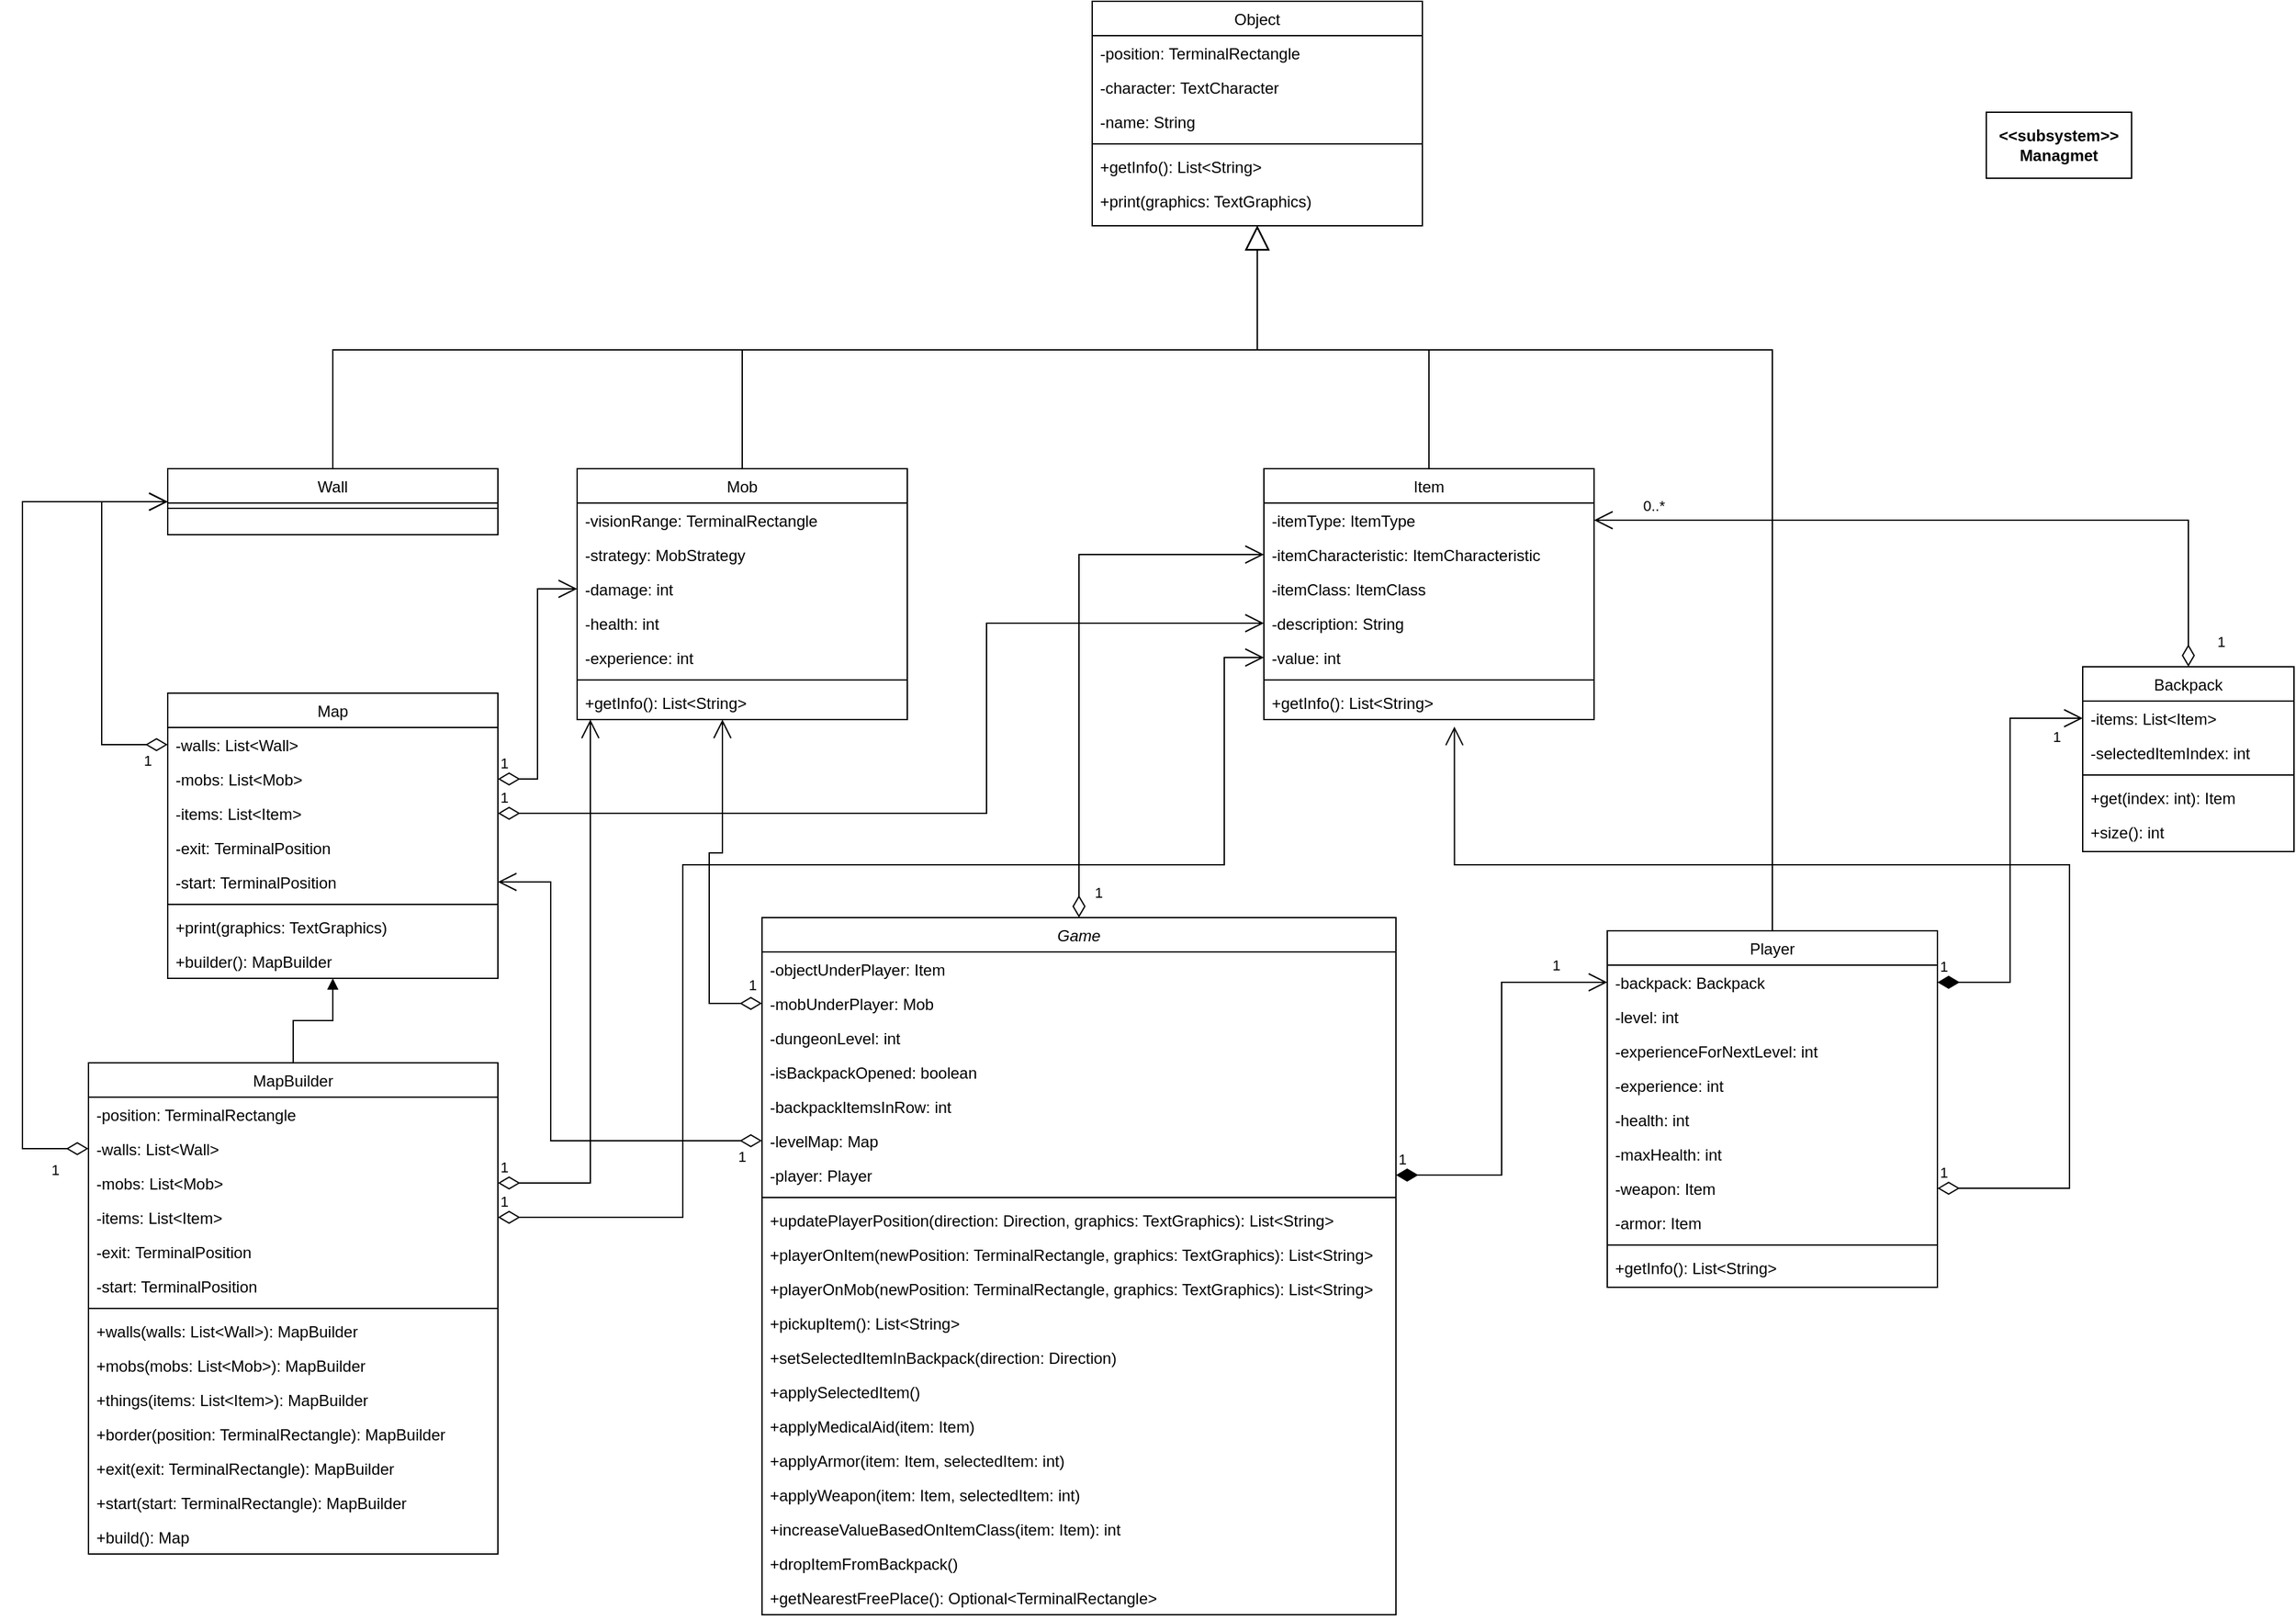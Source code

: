 <mxfile version="21.1.0" type="device">
  <diagram id="C5RBs43oDa-KdzZeNtuy" name="Page-1">
    <mxGraphModel dx="3332" dy="2547" grid="1" gridSize="10" guides="1" tooltips="1" connect="1" arrows="1" fold="1" page="1" pageScale="1" pageWidth="827" pageHeight="1169" math="0" shadow="0">
      <root>
        <mxCell id="WIyWlLk6GJQsqaUBKTNV-0" />
        <mxCell id="WIyWlLk6GJQsqaUBKTNV-1" parent="WIyWlLk6GJQsqaUBKTNV-0" />
        <mxCell id="zkfFHV4jXpPFQw0GAbJ--0" value="Game" style="swimlane;fontStyle=2;align=center;verticalAlign=top;childLayout=stackLayout;horizontal=1;startSize=26;horizontalStack=0;resizeParent=1;resizeLast=0;collapsible=1;marginBottom=0;rounded=0;shadow=0;strokeWidth=1;" parent="WIyWlLk6GJQsqaUBKTNV-1" vertex="1">
          <mxGeometry x="-100" y="110" width="480" height="528" as="geometry">
            <mxRectangle x="230" y="140" width="160" height="26" as="alternateBounds" />
          </mxGeometry>
        </mxCell>
        <mxCell id="zkfFHV4jXpPFQw0GAbJ--2" value="-objectUnderPlayer: Item" style="text;align=left;verticalAlign=top;spacingLeft=4;spacingRight=4;overflow=hidden;rotatable=0;points=[[0,0.5],[1,0.5]];portConstraint=eastwest;rounded=0;shadow=0;html=0;" parent="zkfFHV4jXpPFQw0GAbJ--0" vertex="1">
          <mxGeometry y="26" width="480" height="26" as="geometry" />
        </mxCell>
        <mxCell id="zkfFHV4jXpPFQw0GAbJ--3" value="-mobUnderPlayer: Mob" style="text;align=left;verticalAlign=top;spacingLeft=4;spacingRight=4;overflow=hidden;rotatable=0;points=[[0,0.5],[1,0.5]];portConstraint=eastwest;rounded=0;shadow=0;html=0;" parent="zkfFHV4jXpPFQw0GAbJ--0" vertex="1">
          <mxGeometry y="52" width="480" height="26" as="geometry" />
        </mxCell>
        <mxCell id="x89j7A3RA6RBQuU3h__I-33" value="-dungeonLevel: int" style="text;align=left;verticalAlign=top;spacingLeft=4;spacingRight=4;overflow=hidden;rotatable=0;points=[[0,0.5],[1,0.5]];portConstraint=eastwest;rounded=0;shadow=0;html=0;" vertex="1" parent="zkfFHV4jXpPFQw0GAbJ--0">
          <mxGeometry y="78" width="480" height="26" as="geometry" />
        </mxCell>
        <mxCell id="x89j7A3RA6RBQuU3h__I-34" value="-isBackpackOpened: boolean" style="text;align=left;verticalAlign=top;spacingLeft=4;spacingRight=4;overflow=hidden;rotatable=0;points=[[0,0.5],[1,0.5]];portConstraint=eastwest;rounded=0;shadow=0;html=0;" vertex="1" parent="zkfFHV4jXpPFQw0GAbJ--0">
          <mxGeometry y="104" width="480" height="26" as="geometry" />
        </mxCell>
        <mxCell id="x89j7A3RA6RBQuU3h__I-35" value="-backpackItemsInRow: int" style="text;align=left;verticalAlign=top;spacingLeft=4;spacingRight=4;overflow=hidden;rotatable=0;points=[[0,0.5],[1,0.5]];portConstraint=eastwest;rounded=0;shadow=0;html=0;" vertex="1" parent="zkfFHV4jXpPFQw0GAbJ--0">
          <mxGeometry y="130" width="480" height="26" as="geometry" />
        </mxCell>
        <mxCell id="x89j7A3RA6RBQuU3h__I-36" value="-levelMap: Map" style="text;align=left;verticalAlign=top;spacingLeft=4;spacingRight=4;overflow=hidden;rotatable=0;points=[[0,0.5],[1,0.5]];portConstraint=eastwest;rounded=0;shadow=0;html=0;" vertex="1" parent="zkfFHV4jXpPFQw0GAbJ--0">
          <mxGeometry y="156" width="480" height="26" as="geometry" />
        </mxCell>
        <mxCell id="zkfFHV4jXpPFQw0GAbJ--1" value="-player: Player" style="text;align=left;verticalAlign=top;spacingLeft=4;spacingRight=4;overflow=hidden;rotatable=0;points=[[0,0.5],[1,0.5]];portConstraint=eastwest;" parent="zkfFHV4jXpPFQw0GAbJ--0" vertex="1">
          <mxGeometry y="182" width="480" height="26" as="geometry" />
        </mxCell>
        <mxCell id="zkfFHV4jXpPFQw0GAbJ--4" value="" style="line;html=1;strokeWidth=1;align=left;verticalAlign=middle;spacingTop=-1;spacingLeft=3;spacingRight=3;rotatable=0;labelPosition=right;points=[];portConstraint=eastwest;" parent="zkfFHV4jXpPFQw0GAbJ--0" vertex="1">
          <mxGeometry y="208" width="480" height="8" as="geometry" />
        </mxCell>
        <mxCell id="zkfFHV4jXpPFQw0GAbJ--5" value="+updatePlayerPosition(direction: Direction, graphics: TextGraphics): List&lt;String&gt;" style="text;align=left;verticalAlign=top;spacingLeft=4;spacingRight=4;overflow=hidden;rotatable=0;points=[[0,0.5],[1,0.5]];portConstraint=eastwest;" parent="zkfFHV4jXpPFQw0GAbJ--0" vertex="1">
          <mxGeometry y="216" width="480" height="26" as="geometry" />
        </mxCell>
        <mxCell id="x89j7A3RA6RBQuU3h__I-37" value="+playerOnItem(newPosition: TerminalRectangle, graphics: TextGraphics): List&lt;String&gt;" style="text;align=left;verticalAlign=top;spacingLeft=4;spacingRight=4;overflow=hidden;rotatable=0;points=[[0,0.5],[1,0.5]];portConstraint=eastwest;" vertex="1" parent="zkfFHV4jXpPFQw0GAbJ--0">
          <mxGeometry y="242" width="480" height="26" as="geometry" />
        </mxCell>
        <mxCell id="x89j7A3RA6RBQuU3h__I-39" value="+playerOnMob(newPosition: TerminalRectangle, graphics: TextGraphics): List&lt;String&gt;" style="text;align=left;verticalAlign=top;spacingLeft=4;spacingRight=4;overflow=hidden;rotatable=0;points=[[0,0.5],[1,0.5]];portConstraint=eastwest;" vertex="1" parent="zkfFHV4jXpPFQw0GAbJ--0">
          <mxGeometry y="268" width="480" height="26" as="geometry" />
        </mxCell>
        <mxCell id="x89j7A3RA6RBQuU3h__I-38" value="+pickupItem(): List&lt;String&gt;" style="text;align=left;verticalAlign=top;spacingLeft=4;spacingRight=4;overflow=hidden;rotatable=0;points=[[0,0.5],[1,0.5]];portConstraint=eastwest;" vertex="1" parent="zkfFHV4jXpPFQw0GAbJ--0">
          <mxGeometry y="294" width="480" height="26" as="geometry" />
        </mxCell>
        <mxCell id="x89j7A3RA6RBQuU3h__I-40" value="+setSelectedItemInBackpack(direction: Direction)" style="text;align=left;verticalAlign=top;spacingLeft=4;spacingRight=4;overflow=hidden;rotatable=0;points=[[0,0.5],[1,0.5]];portConstraint=eastwest;" vertex="1" parent="zkfFHV4jXpPFQw0GAbJ--0">
          <mxGeometry y="320" width="480" height="26" as="geometry" />
        </mxCell>
        <mxCell id="x89j7A3RA6RBQuU3h__I-41" value="+applySelectedItem()" style="text;align=left;verticalAlign=top;spacingLeft=4;spacingRight=4;overflow=hidden;rotatable=0;points=[[0,0.5],[1,0.5]];portConstraint=eastwest;" vertex="1" parent="zkfFHV4jXpPFQw0GAbJ--0">
          <mxGeometry y="346" width="480" height="26" as="geometry" />
        </mxCell>
        <mxCell id="x89j7A3RA6RBQuU3h__I-42" value="+applyMedicalAid(item: Item)" style="text;align=left;verticalAlign=top;spacingLeft=4;spacingRight=4;overflow=hidden;rotatable=0;points=[[0,0.5],[1,0.5]];portConstraint=eastwest;" vertex="1" parent="zkfFHV4jXpPFQw0GAbJ--0">
          <mxGeometry y="372" width="480" height="26" as="geometry" />
        </mxCell>
        <mxCell id="x89j7A3RA6RBQuU3h__I-43" value="+applyArmor(item: Item, selectedItem: int)" style="text;align=left;verticalAlign=top;spacingLeft=4;spacingRight=4;overflow=hidden;rotatable=0;points=[[0,0.5],[1,0.5]];portConstraint=eastwest;" vertex="1" parent="zkfFHV4jXpPFQw0GAbJ--0">
          <mxGeometry y="398" width="480" height="26" as="geometry" />
        </mxCell>
        <mxCell id="x89j7A3RA6RBQuU3h__I-44" value="+applyWeapon(item: Item, selectedItem: int)" style="text;align=left;verticalAlign=top;spacingLeft=4;spacingRight=4;overflow=hidden;rotatable=0;points=[[0,0.5],[1,0.5]];portConstraint=eastwest;" vertex="1" parent="zkfFHV4jXpPFQw0GAbJ--0">
          <mxGeometry y="424" width="480" height="26" as="geometry" />
        </mxCell>
        <mxCell id="x89j7A3RA6RBQuU3h__I-45" value="+increaseValueBasedOnItemClass(item: Item): int" style="text;align=left;verticalAlign=top;spacingLeft=4;spacingRight=4;overflow=hidden;rotatable=0;points=[[0,0.5],[1,0.5]];portConstraint=eastwest;" vertex="1" parent="zkfFHV4jXpPFQw0GAbJ--0">
          <mxGeometry y="450" width="480" height="26" as="geometry" />
        </mxCell>
        <mxCell id="x89j7A3RA6RBQuU3h__I-46" value="+dropItemFromBackpack()" style="text;align=left;verticalAlign=top;spacingLeft=4;spacingRight=4;overflow=hidden;rotatable=0;points=[[0,0.5],[1,0.5]];portConstraint=eastwest;" vertex="1" parent="zkfFHV4jXpPFQw0GAbJ--0">
          <mxGeometry y="476" width="480" height="26" as="geometry" />
        </mxCell>
        <mxCell id="x89j7A3RA6RBQuU3h__I-47" value="+getNearestFreePlace(): Optional&lt;TerminalRectangle&gt;" style="text;align=left;verticalAlign=top;spacingLeft=4;spacingRight=4;overflow=hidden;rotatable=0;points=[[0,0.5],[1,0.5]];portConstraint=eastwest;" vertex="1" parent="zkfFHV4jXpPFQw0GAbJ--0">
          <mxGeometry y="502" width="480" height="26" as="geometry" />
        </mxCell>
        <mxCell id="zkfFHV4jXpPFQw0GAbJ--6" value="Item" style="swimlane;fontStyle=0;align=center;verticalAlign=top;childLayout=stackLayout;horizontal=1;startSize=26;horizontalStack=0;resizeParent=1;resizeLast=0;collapsible=1;marginBottom=0;rounded=0;shadow=0;strokeWidth=1;" parent="WIyWlLk6GJQsqaUBKTNV-1" vertex="1">
          <mxGeometry x="280" y="-230" width="250" height="190" as="geometry">
            <mxRectangle x="130" y="380" width="160" height="26" as="alternateBounds" />
          </mxGeometry>
        </mxCell>
        <mxCell id="zkfFHV4jXpPFQw0GAbJ--7" value="-itemType: ItemType" style="text;align=left;verticalAlign=top;spacingLeft=4;spacingRight=4;overflow=hidden;rotatable=0;points=[[0,0.5],[1,0.5]];portConstraint=eastwest;" parent="zkfFHV4jXpPFQw0GAbJ--6" vertex="1">
          <mxGeometry y="26" width="250" height="26" as="geometry" />
        </mxCell>
        <mxCell id="zkfFHV4jXpPFQw0GAbJ--8" value="-itemCharacteristic: ItemCharacteristic" style="text;align=left;verticalAlign=top;spacingLeft=4;spacingRight=4;overflow=hidden;rotatable=0;points=[[0,0.5],[1,0.5]];portConstraint=eastwest;rounded=0;shadow=0;html=0;" parent="zkfFHV4jXpPFQw0GAbJ--6" vertex="1">
          <mxGeometry y="52" width="250" height="26" as="geometry" />
        </mxCell>
        <mxCell id="x89j7A3RA6RBQuU3h__I-9" value="-itemClass: ItemClass" style="text;align=left;verticalAlign=top;spacingLeft=4;spacingRight=4;overflow=hidden;rotatable=0;points=[[0,0.5],[1,0.5]];portConstraint=eastwest;rounded=0;shadow=0;html=0;" vertex="1" parent="zkfFHV4jXpPFQw0GAbJ--6">
          <mxGeometry y="78" width="250" height="26" as="geometry" />
        </mxCell>
        <mxCell id="x89j7A3RA6RBQuU3h__I-10" value="-description: String" style="text;align=left;verticalAlign=top;spacingLeft=4;spacingRight=4;overflow=hidden;rotatable=0;points=[[0,0.5],[1,0.5]];portConstraint=eastwest;rounded=0;shadow=0;html=0;" vertex="1" parent="zkfFHV4jXpPFQw0GAbJ--6">
          <mxGeometry y="104" width="250" height="26" as="geometry" />
        </mxCell>
        <mxCell id="x89j7A3RA6RBQuU3h__I-11" value="-value: int" style="text;align=left;verticalAlign=top;spacingLeft=4;spacingRight=4;overflow=hidden;rotatable=0;points=[[0,0.5],[1,0.5]];portConstraint=eastwest;rounded=0;shadow=0;html=0;" vertex="1" parent="zkfFHV4jXpPFQw0GAbJ--6">
          <mxGeometry y="130" width="250" height="26" as="geometry" />
        </mxCell>
        <mxCell id="zkfFHV4jXpPFQw0GAbJ--9" value="" style="line;html=1;strokeWidth=1;align=left;verticalAlign=middle;spacingTop=-1;spacingLeft=3;spacingRight=3;rotatable=0;labelPosition=right;points=[];portConstraint=eastwest;" parent="zkfFHV4jXpPFQw0GAbJ--6" vertex="1">
          <mxGeometry y="156" width="250" height="8" as="geometry" />
        </mxCell>
        <mxCell id="zkfFHV4jXpPFQw0GAbJ--11" value="+getInfo(): List&lt;String&gt;" style="text;align=left;verticalAlign=top;spacingLeft=4;spacingRight=4;overflow=hidden;rotatable=0;points=[[0,0.5],[1,0.5]];portConstraint=eastwest;" parent="zkfFHV4jXpPFQw0GAbJ--6" vertex="1">
          <mxGeometry y="164" width="250" height="26" as="geometry" />
        </mxCell>
        <mxCell id="zkfFHV4jXpPFQw0GAbJ--13" value="Player" style="swimlane;fontStyle=0;align=center;verticalAlign=top;childLayout=stackLayout;horizontal=1;startSize=26;horizontalStack=0;resizeParent=1;resizeLast=0;collapsible=1;marginBottom=0;rounded=0;shadow=0;strokeWidth=1;" parent="WIyWlLk6GJQsqaUBKTNV-1" vertex="1">
          <mxGeometry x="540" y="120" width="250" height="270" as="geometry">
            <mxRectangle x="340" y="380" width="170" height="26" as="alternateBounds" />
          </mxGeometry>
        </mxCell>
        <mxCell id="zkfFHV4jXpPFQw0GAbJ--14" value="-backpack: Backpack" style="text;align=left;verticalAlign=top;spacingLeft=4;spacingRight=4;overflow=hidden;rotatable=0;points=[[0,0.5],[1,0.5]];portConstraint=eastwest;" parent="zkfFHV4jXpPFQw0GAbJ--13" vertex="1">
          <mxGeometry y="26" width="250" height="26" as="geometry" />
        </mxCell>
        <mxCell id="x89j7A3RA6RBQuU3h__I-12" value="-level: int" style="text;align=left;verticalAlign=top;spacingLeft=4;spacingRight=4;overflow=hidden;rotatable=0;points=[[0,0.5],[1,0.5]];portConstraint=eastwest;" vertex="1" parent="zkfFHV4jXpPFQw0GAbJ--13">
          <mxGeometry y="52" width="250" height="26" as="geometry" />
        </mxCell>
        <mxCell id="x89j7A3RA6RBQuU3h__I-13" value="-experienceForNextLevel: int" style="text;align=left;verticalAlign=top;spacingLeft=4;spacingRight=4;overflow=hidden;rotatable=0;points=[[0,0.5],[1,0.5]];portConstraint=eastwest;" vertex="1" parent="zkfFHV4jXpPFQw0GAbJ--13">
          <mxGeometry y="78" width="250" height="26" as="geometry" />
        </mxCell>
        <mxCell id="x89j7A3RA6RBQuU3h__I-14" value="-experience: int" style="text;align=left;verticalAlign=top;spacingLeft=4;spacingRight=4;overflow=hidden;rotatable=0;points=[[0,0.5],[1,0.5]];portConstraint=eastwest;" vertex="1" parent="zkfFHV4jXpPFQw0GAbJ--13">
          <mxGeometry y="104" width="250" height="26" as="geometry" />
        </mxCell>
        <mxCell id="x89j7A3RA6RBQuU3h__I-16" value="-health: int" style="text;align=left;verticalAlign=top;spacingLeft=4;spacingRight=4;overflow=hidden;rotatable=0;points=[[0,0.5],[1,0.5]];portConstraint=eastwest;" vertex="1" parent="zkfFHV4jXpPFQw0GAbJ--13">
          <mxGeometry y="130" width="250" height="26" as="geometry" />
        </mxCell>
        <mxCell id="x89j7A3RA6RBQuU3h__I-15" value="-maxHealth: int" style="text;align=left;verticalAlign=top;spacingLeft=4;spacingRight=4;overflow=hidden;rotatable=0;points=[[0,0.5],[1,0.5]];portConstraint=eastwest;" vertex="1" parent="zkfFHV4jXpPFQw0GAbJ--13">
          <mxGeometry y="156" width="250" height="26" as="geometry" />
        </mxCell>
        <mxCell id="x89j7A3RA6RBQuU3h__I-17" value="-weapon: Item" style="text;align=left;verticalAlign=top;spacingLeft=4;spacingRight=4;overflow=hidden;rotatable=0;points=[[0,0.5],[1,0.5]];portConstraint=eastwest;" vertex="1" parent="zkfFHV4jXpPFQw0GAbJ--13">
          <mxGeometry y="182" width="250" height="26" as="geometry" />
        </mxCell>
        <mxCell id="x89j7A3RA6RBQuU3h__I-18" value="-armor: Item" style="text;align=left;verticalAlign=top;spacingLeft=4;spacingRight=4;overflow=hidden;rotatable=0;points=[[0,0.5],[1,0.5]];portConstraint=eastwest;" vertex="1" parent="zkfFHV4jXpPFQw0GAbJ--13">
          <mxGeometry y="208" width="250" height="26" as="geometry" />
        </mxCell>
        <mxCell id="zkfFHV4jXpPFQw0GAbJ--15" value="" style="line;html=1;strokeWidth=1;align=left;verticalAlign=middle;spacingTop=-1;spacingLeft=3;spacingRight=3;rotatable=0;labelPosition=right;points=[];portConstraint=eastwest;" parent="zkfFHV4jXpPFQw0GAbJ--13" vertex="1">
          <mxGeometry y="234" width="250" height="8" as="geometry" />
        </mxCell>
        <mxCell id="x89j7A3RA6RBQuU3h__I-21" value="+getInfo(): List&lt;String&gt;" style="text;align=left;verticalAlign=top;spacingLeft=4;spacingRight=4;overflow=hidden;rotatable=0;points=[[0,0.5],[1,0.5]];portConstraint=eastwest;" vertex="1" parent="zkfFHV4jXpPFQw0GAbJ--13">
          <mxGeometry y="242" width="250" height="26" as="geometry" />
        </mxCell>
        <mxCell id="zkfFHV4jXpPFQw0GAbJ--17" value="Backpack" style="swimlane;fontStyle=0;align=center;verticalAlign=top;childLayout=stackLayout;horizontal=1;startSize=26;horizontalStack=0;resizeParent=1;resizeLast=0;collapsible=1;marginBottom=0;rounded=0;shadow=0;strokeWidth=1;" parent="WIyWlLk6GJQsqaUBKTNV-1" vertex="1">
          <mxGeometry x="900" y="-80" width="160" height="140" as="geometry">
            <mxRectangle x="550" y="140" width="160" height="26" as="alternateBounds" />
          </mxGeometry>
        </mxCell>
        <mxCell id="zkfFHV4jXpPFQw0GAbJ--18" value="-items: List&lt;Item&gt;" style="text;align=left;verticalAlign=top;spacingLeft=4;spacingRight=4;overflow=hidden;rotatable=0;points=[[0,0.5],[1,0.5]];portConstraint=eastwest;" parent="zkfFHV4jXpPFQw0GAbJ--17" vertex="1">
          <mxGeometry y="26" width="160" height="26" as="geometry" />
        </mxCell>
        <mxCell id="zkfFHV4jXpPFQw0GAbJ--19" value="-selectedItemIndex: int" style="text;align=left;verticalAlign=top;spacingLeft=4;spacingRight=4;overflow=hidden;rotatable=0;points=[[0,0.5],[1,0.5]];portConstraint=eastwest;rounded=0;shadow=0;html=0;" parent="zkfFHV4jXpPFQw0GAbJ--17" vertex="1">
          <mxGeometry y="52" width="160" height="26" as="geometry" />
        </mxCell>
        <mxCell id="zkfFHV4jXpPFQw0GAbJ--23" value="" style="line;html=1;strokeWidth=1;align=left;verticalAlign=middle;spacingTop=-1;spacingLeft=3;spacingRight=3;rotatable=0;labelPosition=right;points=[];portConstraint=eastwest;" parent="zkfFHV4jXpPFQw0GAbJ--17" vertex="1">
          <mxGeometry y="78" width="160" height="8" as="geometry" />
        </mxCell>
        <mxCell id="zkfFHV4jXpPFQw0GAbJ--24" value="+get(index: int): Item " style="text;align=left;verticalAlign=top;spacingLeft=4;spacingRight=4;overflow=hidden;rotatable=0;points=[[0,0.5],[1,0.5]];portConstraint=eastwest;" parent="zkfFHV4jXpPFQw0GAbJ--17" vertex="1">
          <mxGeometry y="86" width="160" height="26" as="geometry" />
        </mxCell>
        <mxCell id="zkfFHV4jXpPFQw0GAbJ--25" value="+size(): int" style="text;align=left;verticalAlign=top;spacingLeft=4;spacingRight=4;overflow=hidden;rotatable=0;points=[[0,0.5],[1,0.5]];portConstraint=eastwest;" parent="zkfFHV4jXpPFQw0GAbJ--17" vertex="1">
          <mxGeometry y="112" width="160" height="26" as="geometry" />
        </mxCell>
        <mxCell id="x89j7A3RA6RBQuU3h__I-0" value="1" style="endArrow=open;html=1;endSize=12;startArrow=diamondThin;startSize=14;startFill=1;edgeStyle=orthogonalEdgeStyle;align=left;verticalAlign=bottom;rounded=0;exitX=1;exitY=0.5;exitDx=0;exitDy=0;" edge="1" parent="WIyWlLk6GJQsqaUBKTNV-1" source="zkfFHV4jXpPFQw0GAbJ--1" target="zkfFHV4jXpPFQw0GAbJ--14">
          <mxGeometry x="-1" y="3" relative="1" as="geometry">
            <mxPoint x="390" y="350" as="sourcePoint" />
            <mxPoint x="550" y="350" as="targetPoint" />
          </mxGeometry>
        </mxCell>
        <mxCell id="x89j7A3RA6RBQuU3h__I-2" value="1" style="edgeLabel;html=1;align=center;verticalAlign=middle;resizable=0;points=[];" vertex="1" connectable="0" parent="x89j7A3RA6RBQuU3h__I-0">
          <mxGeometry x="0.742" y="1" relative="1" as="geometry">
            <mxPoint y="-12" as="offset" />
          </mxGeometry>
        </mxCell>
        <mxCell id="x89j7A3RA6RBQuU3h__I-1" value="1" style="endArrow=open;html=1;endSize=12;startArrow=diamondThin;startSize=14;startFill=1;edgeStyle=orthogonalEdgeStyle;align=left;verticalAlign=bottom;rounded=0;exitX=1;exitY=0.5;exitDx=0;exitDy=0;entryX=0;entryY=0.5;entryDx=0;entryDy=0;" edge="1" parent="WIyWlLk6GJQsqaUBKTNV-1" source="zkfFHV4jXpPFQw0GAbJ--14" target="zkfFHV4jXpPFQw0GAbJ--18">
          <mxGeometry x="-1" y="3" relative="1" as="geometry">
            <mxPoint x="800" y="310" as="sourcePoint" />
            <mxPoint x="960" y="310" as="targetPoint" />
          </mxGeometry>
        </mxCell>
        <mxCell id="x89j7A3RA6RBQuU3h__I-3" value="1" style="edgeLabel;html=1;align=center;verticalAlign=middle;resizable=0;points=[];" vertex="1" connectable="0" parent="x89j7A3RA6RBQuU3h__I-1">
          <mxGeometry x="0.307" y="3" relative="1" as="geometry">
            <mxPoint x="38" y="-39" as="offset" />
          </mxGeometry>
        </mxCell>
        <mxCell id="x89j7A3RA6RBQuU3h__I-7" value="1" style="endArrow=open;html=1;endSize=12;startArrow=diamondThin;startSize=14;startFill=0;edgeStyle=orthogonalEdgeStyle;align=left;verticalAlign=bottom;rounded=0;exitX=0.5;exitY=0;exitDx=0;exitDy=0;entryX=1;entryY=0.5;entryDx=0;entryDy=0;" edge="1" parent="WIyWlLk6GJQsqaUBKTNV-1" source="zkfFHV4jXpPFQw0GAbJ--17" target="zkfFHV4jXpPFQw0GAbJ--7">
          <mxGeometry x="-0.964" y="-20" relative="1" as="geometry">
            <mxPoint x="1180" y="450" as="sourcePoint" />
            <mxPoint x="1340" y="450" as="targetPoint" />
            <Array as="points">
              <mxPoint x="980" y="-191" />
            </Array>
            <mxPoint as="offset" />
          </mxGeometry>
        </mxCell>
        <mxCell id="x89j7A3RA6RBQuU3h__I-8" value="0..*" style="edgeLabel;html=1;align=center;verticalAlign=middle;resizable=0;points=[];" vertex="1" connectable="0" parent="x89j7A3RA6RBQuU3h__I-7">
          <mxGeometry x="0.8" y="1" relative="1" as="geometry">
            <mxPoint x="-11" y="-12" as="offset" />
          </mxGeometry>
        </mxCell>
        <mxCell id="x89j7A3RA6RBQuU3h__I-19" value="1" style="endArrow=open;html=1;endSize=12;startArrow=diamondThin;startSize=14;startFill=0;edgeStyle=orthogonalEdgeStyle;align=left;verticalAlign=bottom;rounded=0;exitX=1;exitY=0.5;exitDx=0;exitDy=0;entryX=0.577;entryY=1.205;entryDx=0;entryDy=0;entryPerimeter=0;" edge="1" parent="WIyWlLk6GJQsqaUBKTNV-1" source="x89j7A3RA6RBQuU3h__I-17" target="zkfFHV4jXpPFQw0GAbJ--11">
          <mxGeometry x="-1" y="3" relative="1" as="geometry">
            <mxPoint x="900" y="110" as="sourcePoint" />
            <mxPoint x="560" y="20" as="targetPoint" />
            <Array as="points">
              <mxPoint x="890" y="315" />
              <mxPoint x="890" y="70" />
              <mxPoint x="424" y="70" />
            </Array>
          </mxGeometry>
        </mxCell>
        <mxCell id="x89j7A3RA6RBQuU3h__I-55" value="1" style="endArrow=open;html=1;endSize=12;startArrow=diamondThin;startSize=14;startFill=0;edgeStyle=orthogonalEdgeStyle;align=left;verticalAlign=bottom;rounded=0;entryX=0;entryY=0.5;entryDx=0;entryDy=0;" edge="1" parent="WIyWlLk6GJQsqaUBKTNV-1" source="zkfFHV4jXpPFQw0GAbJ--0" target="zkfFHV4jXpPFQw0GAbJ--8">
          <mxGeometry x="-0.952" y="-10" relative="1" as="geometry">
            <mxPoint x="50" y="-70" as="sourcePoint" />
            <mxPoint x="210" y="-70" as="targetPoint" />
            <mxPoint as="offset" />
          </mxGeometry>
        </mxCell>
        <mxCell id="x89j7A3RA6RBQuU3h__I-56" value="Object" style="swimlane;fontStyle=0;align=center;verticalAlign=top;childLayout=stackLayout;horizontal=1;startSize=26;horizontalStack=0;resizeParent=1;resizeLast=0;collapsible=1;marginBottom=0;rounded=0;shadow=0;strokeWidth=1;" vertex="1" parent="WIyWlLk6GJQsqaUBKTNV-1">
          <mxGeometry x="150" y="-584" width="250" height="170" as="geometry">
            <mxRectangle x="130" y="380" width="160" height="26" as="alternateBounds" />
          </mxGeometry>
        </mxCell>
        <mxCell id="x89j7A3RA6RBQuU3h__I-57" value="-position: TerminalRectangle" style="text;align=left;verticalAlign=top;spacingLeft=4;spacingRight=4;overflow=hidden;rotatable=0;points=[[0,0.5],[1,0.5]];portConstraint=eastwest;" vertex="1" parent="x89j7A3RA6RBQuU3h__I-56">
          <mxGeometry y="26" width="250" height="26" as="geometry" />
        </mxCell>
        <mxCell id="x89j7A3RA6RBQuU3h__I-58" value="-character: TextCharacter" style="text;align=left;verticalAlign=top;spacingLeft=4;spacingRight=4;overflow=hidden;rotatable=0;points=[[0,0.5],[1,0.5]];portConstraint=eastwest;rounded=0;shadow=0;html=0;" vertex="1" parent="x89j7A3RA6RBQuU3h__I-56">
          <mxGeometry y="52" width="250" height="26" as="geometry" />
        </mxCell>
        <mxCell id="x89j7A3RA6RBQuU3h__I-59" value="-name: String" style="text;align=left;verticalAlign=top;spacingLeft=4;spacingRight=4;overflow=hidden;rotatable=0;points=[[0,0.5],[1,0.5]];portConstraint=eastwest;rounded=0;shadow=0;html=0;" vertex="1" parent="x89j7A3RA6RBQuU3h__I-56">
          <mxGeometry y="78" width="250" height="26" as="geometry" />
        </mxCell>
        <mxCell id="x89j7A3RA6RBQuU3h__I-62" value="" style="line;html=1;strokeWidth=1;align=left;verticalAlign=middle;spacingTop=-1;spacingLeft=3;spacingRight=3;rotatable=0;labelPosition=right;points=[];portConstraint=eastwest;" vertex="1" parent="x89j7A3RA6RBQuU3h__I-56">
          <mxGeometry y="104" width="250" height="8" as="geometry" />
        </mxCell>
        <mxCell id="x89j7A3RA6RBQuU3h__I-63" value="+getInfo(): List&lt;String&gt;" style="text;align=left;verticalAlign=top;spacingLeft=4;spacingRight=4;overflow=hidden;rotatable=0;points=[[0,0.5],[1,0.5]];portConstraint=eastwest;" vertex="1" parent="x89j7A3RA6RBQuU3h__I-56">
          <mxGeometry y="112" width="250" height="26" as="geometry" />
        </mxCell>
        <mxCell id="x89j7A3RA6RBQuU3h__I-64" value="+print(graphics: TextGraphics)" style="text;align=left;verticalAlign=top;spacingLeft=4;spacingRight=4;overflow=hidden;rotatable=0;points=[[0,0.5],[1,0.5]];portConstraint=eastwest;" vertex="1" parent="x89j7A3RA6RBQuU3h__I-56">
          <mxGeometry y="138" width="250" height="26" as="geometry" />
        </mxCell>
        <mxCell id="x89j7A3RA6RBQuU3h__I-65" value="" style="endArrow=block;endSize=16;endFill=0;html=1;rounded=0;entryX=0.5;entryY=1;entryDx=0;entryDy=0;exitX=0.5;exitY=0;exitDx=0;exitDy=0;" edge="1" parent="WIyWlLk6GJQsqaUBKTNV-1" source="zkfFHV4jXpPFQw0GAbJ--6" target="x89j7A3RA6RBQuU3h__I-56">
          <mxGeometry width="160" relative="1" as="geometry">
            <mxPoint x="470" y="-350" as="sourcePoint" />
            <mxPoint x="630" y="-350" as="targetPoint" />
            <Array as="points">
              <mxPoint x="405" y="-320" />
              <mxPoint x="275" y="-320" />
            </Array>
          </mxGeometry>
        </mxCell>
        <mxCell id="x89j7A3RA6RBQuU3h__I-66" value="" style="endArrow=block;endSize=16;endFill=0;html=1;rounded=0;entryX=0.5;entryY=1;entryDx=0;entryDy=0;exitX=0.5;exitY=0;exitDx=0;exitDy=0;" edge="1" parent="WIyWlLk6GJQsqaUBKTNV-1" source="zkfFHV4jXpPFQw0GAbJ--13" target="x89j7A3RA6RBQuU3h__I-56">
          <mxGeometry width="160" relative="1" as="geometry">
            <mxPoint x="415" y="-220" as="sourcePoint" />
            <mxPoint x="785" y="-410" as="targetPoint" />
            <Array as="points">
              <mxPoint x="665" y="-320" />
              <mxPoint x="275" y="-320" />
            </Array>
          </mxGeometry>
        </mxCell>
        <mxCell id="x89j7A3RA6RBQuU3h__I-67" value="Mob" style="swimlane;fontStyle=0;align=center;verticalAlign=top;childLayout=stackLayout;horizontal=1;startSize=26;horizontalStack=0;resizeParent=1;resizeLast=0;collapsible=1;marginBottom=0;rounded=0;shadow=0;strokeWidth=1;" vertex="1" parent="WIyWlLk6GJQsqaUBKTNV-1">
          <mxGeometry x="-240" y="-230" width="250" height="190" as="geometry">
            <mxRectangle x="130" y="380" width="160" height="26" as="alternateBounds" />
          </mxGeometry>
        </mxCell>
        <mxCell id="x89j7A3RA6RBQuU3h__I-68" value="-visionRange: TerminalRectangle" style="text;align=left;verticalAlign=top;spacingLeft=4;spacingRight=4;overflow=hidden;rotatable=0;points=[[0,0.5],[1,0.5]];portConstraint=eastwest;" vertex="1" parent="x89j7A3RA6RBQuU3h__I-67">
          <mxGeometry y="26" width="250" height="26" as="geometry" />
        </mxCell>
        <mxCell id="x89j7A3RA6RBQuU3h__I-69" value="-strategy: MobStrategy" style="text;align=left;verticalAlign=top;spacingLeft=4;spacingRight=4;overflow=hidden;rotatable=0;points=[[0,0.5],[1,0.5]];portConstraint=eastwest;rounded=0;shadow=0;html=0;" vertex="1" parent="x89j7A3RA6RBQuU3h__I-67">
          <mxGeometry y="52" width="250" height="26" as="geometry" />
        </mxCell>
        <mxCell id="x89j7A3RA6RBQuU3h__I-70" value="-damage: int" style="text;align=left;verticalAlign=top;spacingLeft=4;spacingRight=4;overflow=hidden;rotatable=0;points=[[0,0.5],[1,0.5]];portConstraint=eastwest;rounded=0;shadow=0;html=0;" vertex="1" parent="x89j7A3RA6RBQuU3h__I-67">
          <mxGeometry y="78" width="250" height="26" as="geometry" />
        </mxCell>
        <mxCell id="x89j7A3RA6RBQuU3h__I-74" value="-health: int" style="text;align=left;verticalAlign=top;spacingLeft=4;spacingRight=4;overflow=hidden;rotatable=0;points=[[0,0.5],[1,0.5]];portConstraint=eastwest;rounded=0;shadow=0;html=0;" vertex="1" parent="x89j7A3RA6RBQuU3h__I-67">
          <mxGeometry y="104" width="250" height="26" as="geometry" />
        </mxCell>
        <mxCell id="x89j7A3RA6RBQuU3h__I-75" value="-experience: int" style="text;align=left;verticalAlign=top;spacingLeft=4;spacingRight=4;overflow=hidden;rotatable=0;points=[[0,0.5],[1,0.5]];portConstraint=eastwest;rounded=0;shadow=0;html=0;" vertex="1" parent="x89j7A3RA6RBQuU3h__I-67">
          <mxGeometry y="130" width="250" height="26" as="geometry" />
        </mxCell>
        <mxCell id="x89j7A3RA6RBQuU3h__I-71" value="" style="line;html=1;strokeWidth=1;align=left;verticalAlign=middle;spacingTop=-1;spacingLeft=3;spacingRight=3;rotatable=0;labelPosition=right;points=[];portConstraint=eastwest;" vertex="1" parent="x89j7A3RA6RBQuU3h__I-67">
          <mxGeometry y="156" width="250" height="8" as="geometry" />
        </mxCell>
        <mxCell id="x89j7A3RA6RBQuU3h__I-72" value="+getInfo(): List&lt;String&gt;" style="text;align=left;verticalAlign=top;spacingLeft=4;spacingRight=4;overflow=hidden;rotatable=0;points=[[0,0.5],[1,0.5]];portConstraint=eastwest;" vertex="1" parent="x89j7A3RA6RBQuU3h__I-67">
          <mxGeometry y="164" width="250" height="26" as="geometry" />
        </mxCell>
        <mxCell id="x89j7A3RA6RBQuU3h__I-76" value="1" style="endArrow=open;html=1;endSize=12;startArrow=diamondThin;startSize=14;startFill=0;edgeStyle=orthogonalEdgeStyle;align=left;verticalAlign=bottom;rounded=0;exitX=0;exitY=0.5;exitDx=0;exitDy=0;" edge="1" parent="WIyWlLk6GJQsqaUBKTNV-1" source="zkfFHV4jXpPFQw0GAbJ--3">
          <mxGeometry x="-0.899" y="-5" relative="1" as="geometry">
            <mxPoint x="-250" y="50" as="sourcePoint" />
            <mxPoint x="-130" y="-40" as="targetPoint" />
            <Array as="points">
              <mxPoint x="-140" y="175" />
              <mxPoint x="-140" y="61" />
              <mxPoint x="-130" y="61" />
            </Array>
            <mxPoint x="1" as="offset" />
          </mxGeometry>
        </mxCell>
        <mxCell id="x89j7A3RA6RBQuU3h__I-78" value="" style="endArrow=block;endSize=16;endFill=0;html=1;rounded=0;exitX=0.5;exitY=0;exitDx=0;exitDy=0;entryX=0.5;entryY=1;entryDx=0;entryDy=0;" edge="1" parent="WIyWlLk6GJQsqaUBKTNV-1" source="x89j7A3RA6RBQuU3h__I-67" target="x89j7A3RA6RBQuU3h__I-56">
          <mxGeometry width="160" relative="1" as="geometry">
            <mxPoint x="415" y="-220" as="sourcePoint" />
            <mxPoint x="810" y="-410" as="targetPoint" />
            <Array as="points">
              <mxPoint x="-115" y="-320" />
              <mxPoint x="275" y="-320" />
            </Array>
          </mxGeometry>
        </mxCell>
        <mxCell id="x89j7A3RA6RBQuU3h__I-79" value="Wall" style="swimlane;fontStyle=0;align=center;verticalAlign=top;childLayout=stackLayout;horizontal=1;startSize=26;horizontalStack=0;resizeParent=1;resizeLast=0;collapsible=1;marginBottom=0;rounded=0;shadow=0;strokeWidth=1;" vertex="1" parent="WIyWlLk6GJQsqaUBKTNV-1">
          <mxGeometry x="-550" y="-230" width="250" height="50" as="geometry">
            <mxRectangle x="130" y="380" width="160" height="26" as="alternateBounds" />
          </mxGeometry>
        </mxCell>
        <mxCell id="x89j7A3RA6RBQuU3h__I-85" value="" style="line;html=1;strokeWidth=1;align=left;verticalAlign=middle;spacingTop=-1;spacingLeft=3;spacingRight=3;rotatable=0;labelPosition=right;points=[];portConstraint=eastwest;" vertex="1" parent="x89j7A3RA6RBQuU3h__I-79">
          <mxGeometry y="26" width="250" height="8" as="geometry" />
        </mxCell>
        <mxCell id="x89j7A3RA6RBQuU3h__I-87" value="" style="endArrow=block;endSize=16;endFill=0;html=1;rounded=0;exitX=0.5;exitY=0;exitDx=0;exitDy=0;entryX=0.5;entryY=1;entryDx=0;entryDy=0;" edge="1" parent="WIyWlLk6GJQsqaUBKTNV-1" source="x89j7A3RA6RBQuU3h__I-79" target="x89j7A3RA6RBQuU3h__I-56">
          <mxGeometry width="160" relative="1" as="geometry">
            <mxPoint x="-105" y="-220" as="sourcePoint" />
            <mxPoint x="230" y="-390" as="targetPoint" />
            <Array as="points">
              <mxPoint x="-425" y="-320" />
              <mxPoint x="275" y="-320" />
            </Array>
          </mxGeometry>
        </mxCell>
        <mxCell id="x89j7A3RA6RBQuU3h__I-88" value="Map" style="swimlane;fontStyle=0;align=center;verticalAlign=top;childLayout=stackLayout;horizontal=1;startSize=26;horizontalStack=0;resizeParent=1;resizeLast=0;collapsible=1;marginBottom=0;rounded=0;shadow=0;strokeWidth=1;" vertex="1" parent="WIyWlLk6GJQsqaUBKTNV-1">
          <mxGeometry x="-550" y="-60" width="250" height="216" as="geometry">
            <mxRectangle x="130" y="380" width="160" height="26" as="alternateBounds" />
          </mxGeometry>
        </mxCell>
        <mxCell id="x89j7A3RA6RBQuU3h__I-89" value="-walls: List&lt;Wall&gt;" style="text;align=left;verticalAlign=top;spacingLeft=4;spacingRight=4;overflow=hidden;rotatable=0;points=[[0,0.5],[1,0.5]];portConstraint=eastwest;" vertex="1" parent="x89j7A3RA6RBQuU3h__I-88">
          <mxGeometry y="26" width="250" height="26" as="geometry" />
        </mxCell>
        <mxCell id="x89j7A3RA6RBQuU3h__I-90" value="-mobs: List&lt;Mob&gt;" style="text;align=left;verticalAlign=top;spacingLeft=4;spacingRight=4;overflow=hidden;rotatable=0;points=[[0,0.5],[1,0.5]];portConstraint=eastwest;rounded=0;shadow=0;html=0;" vertex="1" parent="x89j7A3RA6RBQuU3h__I-88">
          <mxGeometry y="52" width="250" height="26" as="geometry" />
        </mxCell>
        <mxCell id="x89j7A3RA6RBQuU3h__I-91" value="-items: List&lt;Item&gt;" style="text;align=left;verticalAlign=top;spacingLeft=4;spacingRight=4;overflow=hidden;rotatable=0;points=[[0,0.5],[1,0.5]];portConstraint=eastwest;rounded=0;shadow=0;html=0;" vertex="1" parent="x89j7A3RA6RBQuU3h__I-88">
          <mxGeometry y="78" width="250" height="26" as="geometry" />
        </mxCell>
        <mxCell id="x89j7A3RA6RBQuU3h__I-92" value="-exit: TerminalPosition" style="text;align=left;verticalAlign=top;spacingLeft=4;spacingRight=4;overflow=hidden;rotatable=0;points=[[0,0.5],[1,0.5]];portConstraint=eastwest;rounded=0;shadow=0;html=0;" vertex="1" parent="x89j7A3RA6RBQuU3h__I-88">
          <mxGeometry y="104" width="250" height="26" as="geometry" />
        </mxCell>
        <mxCell id="x89j7A3RA6RBQuU3h__I-93" value="-start: TerminalPosition" style="text;align=left;verticalAlign=top;spacingLeft=4;spacingRight=4;overflow=hidden;rotatable=0;points=[[0,0.5],[1,0.5]];portConstraint=eastwest;rounded=0;shadow=0;html=0;" vertex="1" parent="x89j7A3RA6RBQuU3h__I-88">
          <mxGeometry y="130" width="250" height="26" as="geometry" />
        </mxCell>
        <mxCell id="x89j7A3RA6RBQuU3h__I-94" value="" style="line;html=1;strokeWidth=1;align=left;verticalAlign=middle;spacingTop=-1;spacingLeft=3;spacingRight=3;rotatable=0;labelPosition=right;points=[];portConstraint=eastwest;" vertex="1" parent="x89j7A3RA6RBQuU3h__I-88">
          <mxGeometry y="156" width="250" height="8" as="geometry" />
        </mxCell>
        <mxCell id="x89j7A3RA6RBQuU3h__I-95" value="+print(graphics: TextGraphics)" style="text;align=left;verticalAlign=top;spacingLeft=4;spacingRight=4;overflow=hidden;rotatable=0;points=[[0,0.5],[1,0.5]];portConstraint=eastwest;" vertex="1" parent="x89j7A3RA6RBQuU3h__I-88">
          <mxGeometry y="164" width="250" height="26" as="geometry" />
        </mxCell>
        <mxCell id="x89j7A3RA6RBQuU3h__I-109" value="+builder(): MapBuilder" style="text;align=left;verticalAlign=top;spacingLeft=4;spacingRight=4;overflow=hidden;rotatable=0;points=[[0,0.5],[1,0.5]];portConstraint=eastwest;" vertex="1" parent="x89j7A3RA6RBQuU3h__I-88">
          <mxGeometry y="190" width="250" height="26" as="geometry" />
        </mxCell>
        <mxCell id="x89j7A3RA6RBQuU3h__I-98" value="1" style="endArrow=open;html=1;endSize=12;startArrow=diamondThin;startSize=14;startFill=0;edgeStyle=orthogonalEdgeStyle;align=left;verticalAlign=bottom;rounded=0;exitX=1;exitY=0.5;exitDx=0;exitDy=0;entryX=0;entryY=0.5;entryDx=0;entryDy=0;" edge="1" parent="WIyWlLk6GJQsqaUBKTNV-1" source="x89j7A3RA6RBQuU3h__I-91" target="x89j7A3RA6RBQuU3h__I-10">
          <mxGeometry x="-1" y="3" relative="1" as="geometry">
            <mxPoint x="-350" y="250" as="sourcePoint" />
            <mxPoint x="-190" y="250" as="targetPoint" />
            <Array as="points">
              <mxPoint x="70" y="31" />
              <mxPoint x="70" y="-113" />
            </Array>
          </mxGeometry>
        </mxCell>
        <mxCell id="x89j7A3RA6RBQuU3h__I-100" value="MapBuilder" style="swimlane;fontStyle=0;align=center;verticalAlign=top;childLayout=stackLayout;horizontal=1;startSize=26;horizontalStack=0;resizeParent=1;resizeLast=0;collapsible=1;marginBottom=0;rounded=0;shadow=0;strokeWidth=1;" vertex="1" parent="WIyWlLk6GJQsqaUBKTNV-1">
          <mxGeometry x="-610" y="220" width="310" height="372" as="geometry">
            <mxRectangle x="130" y="380" width="160" height="26" as="alternateBounds" />
          </mxGeometry>
        </mxCell>
        <mxCell id="x89j7A3RA6RBQuU3h__I-101" value="-position: TerminalRectangle" style="text;align=left;verticalAlign=top;spacingLeft=4;spacingRight=4;overflow=hidden;rotatable=0;points=[[0,0.5],[1,0.5]];portConstraint=eastwest;" vertex="1" parent="x89j7A3RA6RBQuU3h__I-100">
          <mxGeometry y="26" width="310" height="26" as="geometry" />
        </mxCell>
        <mxCell id="x89j7A3RA6RBQuU3h__I-113" value="-walls: List&lt;Wall&gt;" style="text;align=left;verticalAlign=top;spacingLeft=4;spacingRight=4;overflow=hidden;rotatable=0;points=[[0,0.5],[1,0.5]];portConstraint=eastwest;" vertex="1" parent="x89j7A3RA6RBQuU3h__I-100">
          <mxGeometry y="52" width="310" height="26" as="geometry" />
        </mxCell>
        <mxCell id="x89j7A3RA6RBQuU3h__I-102" value="-mobs: List&lt;Mob&gt;" style="text;align=left;verticalAlign=top;spacingLeft=4;spacingRight=4;overflow=hidden;rotatable=0;points=[[0,0.5],[1,0.5]];portConstraint=eastwest;rounded=0;shadow=0;html=0;" vertex="1" parent="x89j7A3RA6RBQuU3h__I-100">
          <mxGeometry y="78" width="310" height="26" as="geometry" />
        </mxCell>
        <mxCell id="x89j7A3RA6RBQuU3h__I-103" value="-items: List&lt;Item&gt;" style="text;align=left;verticalAlign=top;spacingLeft=4;spacingRight=4;overflow=hidden;rotatable=0;points=[[0,0.5],[1,0.5]];portConstraint=eastwest;rounded=0;shadow=0;html=0;" vertex="1" parent="x89j7A3RA6RBQuU3h__I-100">
          <mxGeometry y="104" width="310" height="26" as="geometry" />
        </mxCell>
        <mxCell id="x89j7A3RA6RBQuU3h__I-104" value="-exit: TerminalPosition" style="text;align=left;verticalAlign=top;spacingLeft=4;spacingRight=4;overflow=hidden;rotatable=0;points=[[0,0.5],[1,0.5]];portConstraint=eastwest;rounded=0;shadow=0;html=0;" vertex="1" parent="x89j7A3RA6RBQuU3h__I-100">
          <mxGeometry y="130" width="310" height="26" as="geometry" />
        </mxCell>
        <mxCell id="x89j7A3RA6RBQuU3h__I-105" value="-start: TerminalPosition" style="text;align=left;verticalAlign=top;spacingLeft=4;spacingRight=4;overflow=hidden;rotatable=0;points=[[0,0.5],[1,0.5]];portConstraint=eastwest;rounded=0;shadow=0;html=0;" vertex="1" parent="x89j7A3RA6RBQuU3h__I-100">
          <mxGeometry y="156" width="310" height="26" as="geometry" />
        </mxCell>
        <mxCell id="x89j7A3RA6RBQuU3h__I-106" value="" style="line;html=1;strokeWidth=1;align=left;verticalAlign=middle;spacingTop=-1;spacingLeft=3;spacingRight=3;rotatable=0;labelPosition=right;points=[];portConstraint=eastwest;" vertex="1" parent="x89j7A3RA6RBQuU3h__I-100">
          <mxGeometry y="182" width="310" height="8" as="geometry" />
        </mxCell>
        <mxCell id="x89j7A3RA6RBQuU3h__I-107" value="+walls(walls: List&lt;Wall&gt;): MapBuilder" style="text;align=left;verticalAlign=top;spacingLeft=4;spacingRight=4;overflow=hidden;rotatable=0;points=[[0,0.5],[1,0.5]];portConstraint=eastwest;" vertex="1" parent="x89j7A3RA6RBQuU3h__I-100">
          <mxGeometry y="190" width="310" height="26" as="geometry" />
        </mxCell>
        <mxCell id="x89j7A3RA6RBQuU3h__I-114" value="+mobs(mobs: List&lt;Mob&gt;): MapBuilder" style="text;align=left;verticalAlign=top;spacingLeft=4;spacingRight=4;overflow=hidden;rotatable=0;points=[[0,0.5],[1,0.5]];portConstraint=eastwest;" vertex="1" parent="x89j7A3RA6RBQuU3h__I-100">
          <mxGeometry y="216" width="310" height="26" as="geometry" />
        </mxCell>
        <mxCell id="x89j7A3RA6RBQuU3h__I-115" value="+things(items: List&lt;Item&gt;): MapBuilder" style="text;align=left;verticalAlign=top;spacingLeft=4;spacingRight=4;overflow=hidden;rotatable=0;points=[[0,0.5],[1,0.5]];portConstraint=eastwest;" vertex="1" parent="x89j7A3RA6RBQuU3h__I-100">
          <mxGeometry y="242" width="310" height="26" as="geometry" />
        </mxCell>
        <mxCell id="x89j7A3RA6RBQuU3h__I-116" value="+border(position: TerminalRectangle): MapBuilder" style="text;align=left;verticalAlign=top;spacingLeft=4;spacingRight=4;overflow=hidden;rotatable=0;points=[[0,0.5],[1,0.5]];portConstraint=eastwest;" vertex="1" parent="x89j7A3RA6RBQuU3h__I-100">
          <mxGeometry y="268" width="310" height="26" as="geometry" />
        </mxCell>
        <mxCell id="x89j7A3RA6RBQuU3h__I-117" value="+exit(exit: TerminalRectangle): MapBuilder" style="text;align=left;verticalAlign=top;spacingLeft=4;spacingRight=4;overflow=hidden;rotatable=0;points=[[0,0.5],[1,0.5]];portConstraint=eastwest;" vertex="1" parent="x89j7A3RA6RBQuU3h__I-100">
          <mxGeometry y="294" width="310" height="26" as="geometry" />
        </mxCell>
        <mxCell id="x89j7A3RA6RBQuU3h__I-119" value="+start(start: TerminalRectangle): MapBuilder" style="text;align=left;verticalAlign=top;spacingLeft=4;spacingRight=4;overflow=hidden;rotatable=0;points=[[0,0.5],[1,0.5]];portConstraint=eastwest;" vertex="1" parent="x89j7A3RA6RBQuU3h__I-100">
          <mxGeometry y="320" width="310" height="26" as="geometry" />
        </mxCell>
        <mxCell id="x89j7A3RA6RBQuU3h__I-118" value="+build(): Map" style="text;align=left;verticalAlign=top;spacingLeft=4;spacingRight=4;overflow=hidden;rotatable=0;points=[[0,0.5],[1,0.5]];portConstraint=eastwest;" vertex="1" parent="x89j7A3RA6RBQuU3h__I-100">
          <mxGeometry y="346" width="310" height="26" as="geometry" />
        </mxCell>
        <mxCell id="x89j7A3RA6RBQuU3h__I-108" value="" style="html=1;verticalAlign=bottom;endArrow=block;edgeStyle=elbowEdgeStyle;elbow=vertical;curved=0;rounded=0;exitX=0.5;exitY=0;exitDx=0;exitDy=0;" edge="1" parent="WIyWlLk6GJQsqaUBKTNV-1" source="x89j7A3RA6RBQuU3h__I-100" target="x89j7A3RA6RBQuU3h__I-88">
          <mxGeometry x="-0.139" y="137" width="80" relative="1" as="geometry">
            <mxPoint x="-600" y="220" as="sourcePoint" />
            <mxPoint x="-520" y="220" as="targetPoint" />
            <mxPoint x="-135" y="112" as="offset" />
          </mxGeometry>
        </mxCell>
        <mxCell id="x89j7A3RA6RBQuU3h__I-112" value="1" style="endArrow=open;html=1;endSize=12;startArrow=diamondThin;startSize=14;startFill=0;edgeStyle=orthogonalEdgeStyle;align=left;verticalAlign=bottom;rounded=0;entryX=1;entryY=0.5;entryDx=0;entryDy=0;exitX=0;exitY=0.5;exitDx=0;exitDy=0;" edge="1" parent="WIyWlLk6GJQsqaUBKTNV-1" source="x89j7A3RA6RBQuU3h__I-36" target="x89j7A3RA6RBQuU3h__I-93">
          <mxGeometry x="-0.899" y="21" relative="1" as="geometry">
            <mxPoint x="-220" y="260" as="sourcePoint" />
            <mxPoint x="-60" y="260" as="targetPoint" />
            <Array as="points">
              <mxPoint x="-260" y="279" />
              <mxPoint x="-260" y="83" />
            </Array>
            <mxPoint as="offset" />
          </mxGeometry>
        </mxCell>
        <mxCell id="x89j7A3RA6RBQuU3h__I-121" value="1" style="endArrow=open;html=1;endSize=12;startArrow=diamondThin;startSize=14;startFill=0;edgeStyle=orthogonalEdgeStyle;align=left;verticalAlign=bottom;rounded=0;entryX=0;entryY=0.5;entryDx=0;entryDy=0;exitX=0;exitY=0.5;exitDx=0;exitDy=0;" edge="1" parent="WIyWlLk6GJQsqaUBKTNV-1" source="x89j7A3RA6RBQuU3h__I-89" target="x89j7A3RA6RBQuU3h__I-79">
          <mxGeometry x="-0.859" y="21" relative="1" as="geometry">
            <mxPoint x="-720" as="sourcePoint" />
            <mxPoint x="-560" as="targetPoint" />
            <Array as="points">
              <mxPoint x="-600" y="-21" />
              <mxPoint x="-600" y="-205" />
            </Array>
            <mxPoint as="offset" />
          </mxGeometry>
        </mxCell>
        <mxCell id="x89j7A3RA6RBQuU3h__I-122" value="1" style="endArrow=open;html=1;endSize=12;startArrow=diamondThin;startSize=14;startFill=0;edgeStyle=orthogonalEdgeStyle;align=left;verticalAlign=bottom;rounded=0;exitX=1;exitY=0.5;exitDx=0;exitDy=0;entryX=0;entryY=0.5;entryDx=0;entryDy=0;" edge="1" parent="WIyWlLk6GJQsqaUBKTNV-1" source="x89j7A3RA6RBQuU3h__I-90" target="x89j7A3RA6RBQuU3h__I-70">
          <mxGeometry x="-1" y="3" relative="1" as="geometry">
            <mxPoint x="-690" y="50" as="sourcePoint" />
            <mxPoint x="-530" y="50" as="targetPoint" />
          </mxGeometry>
        </mxCell>
        <mxCell id="x89j7A3RA6RBQuU3h__I-123" value="1" style="endArrow=open;html=1;endSize=12;startArrow=diamondThin;startSize=14;startFill=0;edgeStyle=orthogonalEdgeStyle;align=left;verticalAlign=bottom;rounded=0;exitX=0;exitY=0.5;exitDx=0;exitDy=0;entryX=0;entryY=0.5;entryDx=0;entryDy=0;" edge="1" parent="WIyWlLk6GJQsqaUBKTNV-1" source="x89j7A3RA6RBQuU3h__I-113" target="x89j7A3RA6RBQuU3h__I-79">
          <mxGeometry x="-0.908" y="25" relative="1" as="geometry">
            <mxPoint x="-800" y="280" as="sourcePoint" />
            <mxPoint x="-640" y="280" as="targetPoint" />
            <Array as="points">
              <mxPoint x="-660" y="285" />
              <mxPoint x="-660" y="-205" />
            </Array>
            <mxPoint as="offset" />
          </mxGeometry>
        </mxCell>
        <mxCell id="x89j7A3RA6RBQuU3h__I-124" value="1" style="endArrow=open;html=1;endSize=12;startArrow=diamondThin;startSize=14;startFill=0;edgeStyle=orthogonalEdgeStyle;align=left;verticalAlign=bottom;rounded=0;exitX=1;exitY=0.5;exitDx=0;exitDy=0;" edge="1" parent="WIyWlLk6GJQsqaUBKTNV-1" source="x89j7A3RA6RBQuU3h__I-102" target="x89j7A3RA6RBQuU3h__I-67">
          <mxGeometry x="-1" y="3" relative="1" as="geometry">
            <mxPoint x="-260" y="720" as="sourcePoint" />
            <mxPoint x="-100" y="720" as="targetPoint" />
            <Array as="points">
              <mxPoint x="-230" y="311" />
            </Array>
          </mxGeometry>
        </mxCell>
        <mxCell id="x89j7A3RA6RBQuU3h__I-125" value="1" style="endArrow=open;html=1;endSize=12;startArrow=diamondThin;startSize=14;startFill=0;edgeStyle=orthogonalEdgeStyle;align=left;verticalAlign=bottom;rounded=0;exitX=1;exitY=0.5;exitDx=0;exitDy=0;entryX=0;entryY=0.5;entryDx=0;entryDy=0;" edge="1" parent="WIyWlLk6GJQsqaUBKTNV-1" source="x89j7A3RA6RBQuU3h__I-103" target="x89j7A3RA6RBQuU3h__I-11">
          <mxGeometry x="-1" y="3" relative="1" as="geometry">
            <mxPoint x="-250" y="360" as="sourcePoint" />
            <mxPoint x="-90" y="360" as="targetPoint" />
            <Array as="points">
              <mxPoint x="-160" y="337" />
              <mxPoint x="-160" y="70" />
              <mxPoint x="250" y="70" />
              <mxPoint x="250" y="-87" />
            </Array>
          </mxGeometry>
        </mxCell>
        <mxCell id="x89j7A3RA6RBQuU3h__I-126" value="&lt;b&gt;&amp;lt;&amp;lt;subsystem&amp;gt;&amp;gt;&lt;br&gt;Managmet&lt;/b&gt;" style="html=1;whiteSpace=wrap;" vertex="1" parent="WIyWlLk6GJQsqaUBKTNV-1">
          <mxGeometry x="827" y="-500" width="110" height="50" as="geometry" />
        </mxCell>
      </root>
    </mxGraphModel>
  </diagram>
</mxfile>
